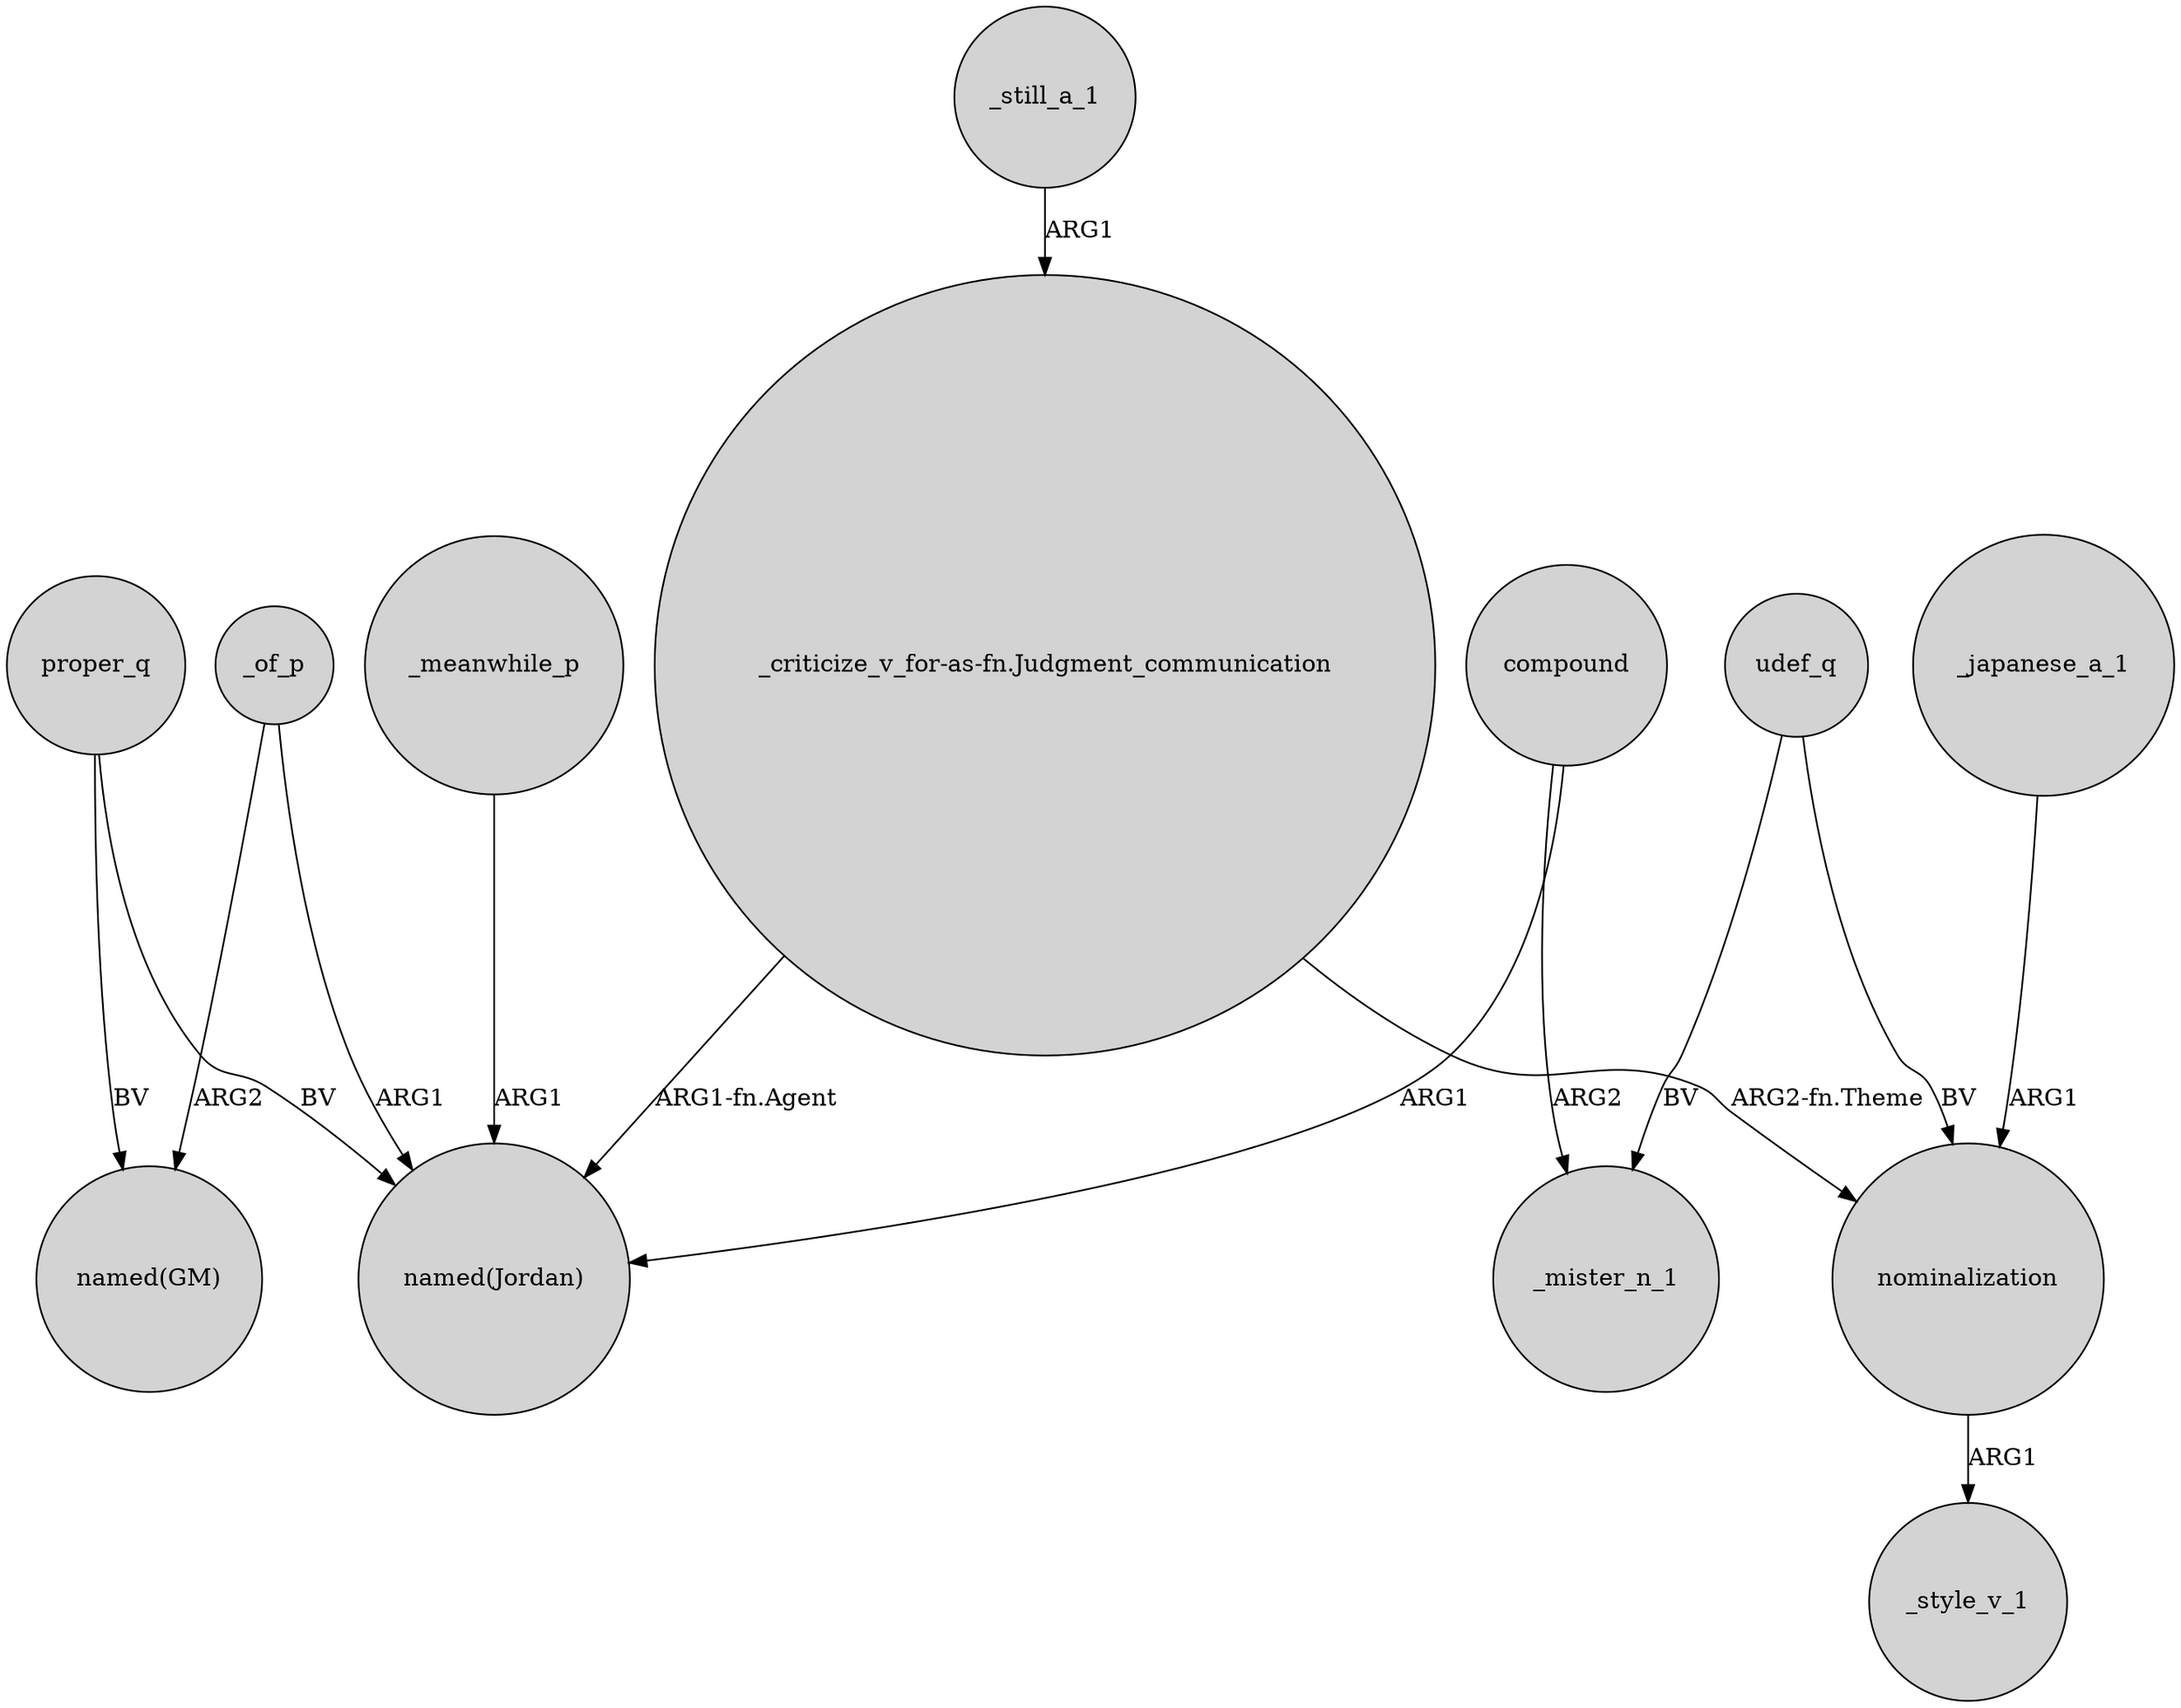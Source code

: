 digraph {
	node [shape=circle style=filled]
	udef_q -> _mister_n_1 [label=BV]
	_japanese_a_1 -> nominalization [label=ARG1]
	proper_q -> "named(GM)" [label=BV]
	proper_q -> "named(Jordan)" [label=BV]
	_of_p -> "named(GM)" [label=ARG2]
	"_criticize_v_for-as-fn.Judgment_communication" -> nominalization [label="ARG2-fn.Theme"]
	compound -> "named(Jordan)" [label=ARG1]
	_of_p -> "named(Jordan)" [label=ARG1]
	_meanwhile_p -> "named(Jordan)" [label=ARG1]
	udef_q -> nominalization [label=BV]
	compound -> _mister_n_1 [label=ARG2]
	"_criticize_v_for-as-fn.Judgment_communication" -> "named(Jordan)" [label="ARG1-fn.Agent"]
	nominalization -> _style_v_1 [label=ARG1]
	_still_a_1 -> "_criticize_v_for-as-fn.Judgment_communication" [label=ARG1]
}
